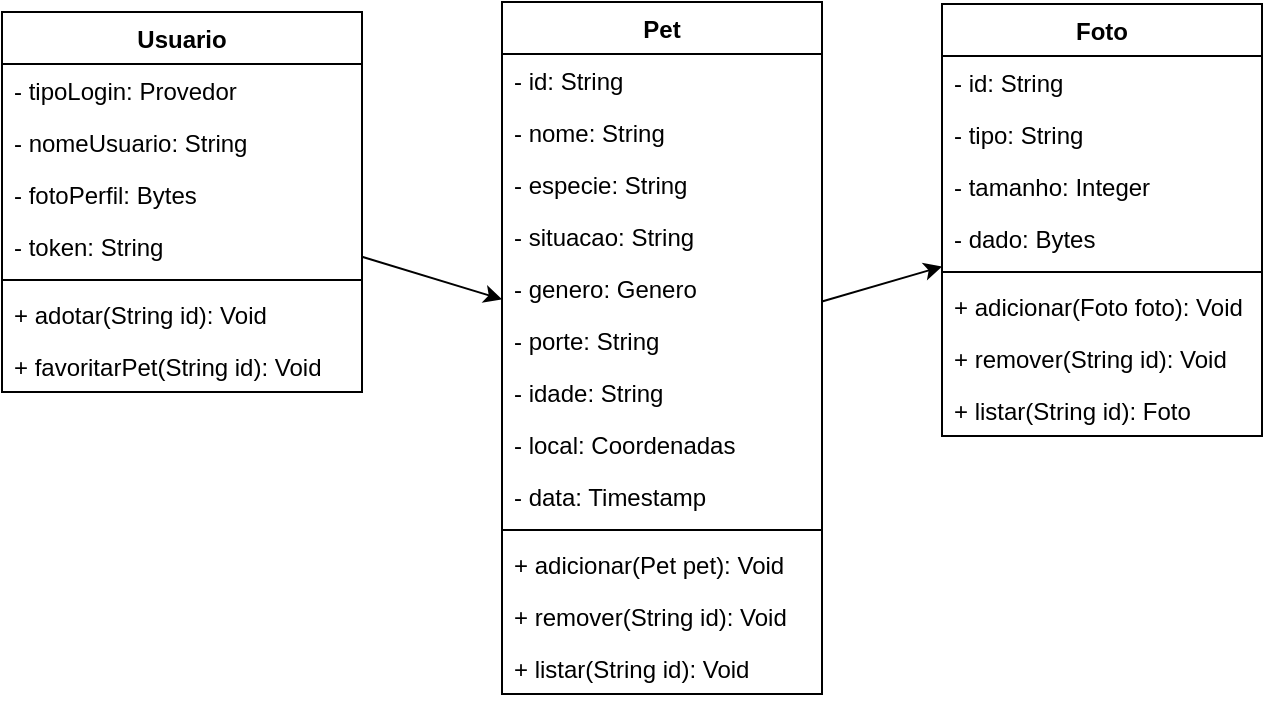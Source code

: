 <mxfile version="10.6.7" type="github"><diagram id="A0KkrBNGB3cnrAGAyUi9" name="PÃÂ¡gina-1"><mxGraphModel dx="918" dy="568" grid="1" gridSize="10" guides="1" tooltips="1" connect="1" arrows="1" fold="1" page="1" pageScale="1" pageWidth="827" pageHeight="1169" math="0" shadow="0"><root><mxCell id="0"/><mxCell id="1" parent="0"/><mxCell id="IjBe40D-RVJvN3T-GJ97-23" value="Pet" style="swimlane;fontStyle=1;align=center;verticalAlign=top;childLayout=stackLayout;horizontal=1;startSize=26;horizontalStack=0;resizeParent=1;resizeParentMax=0;resizeLast=0;collapsible=1;marginBottom=0;" parent="1" vertex="1"><mxGeometry x="280" y="117" width="160" height="346" as="geometry"/></mxCell><mxCell id="IjBe40D-RVJvN3T-GJ97-24" value="- id: String" style="text;strokeColor=none;fillColor=none;align=left;verticalAlign=top;spacingLeft=4;spacingRight=4;overflow=hidden;rotatable=0;points=[[0,0.5],[1,0.5]];portConstraint=eastwest;" parent="IjBe40D-RVJvN3T-GJ97-23" vertex="1"><mxGeometry y="26" width="160" height="26" as="geometry"/></mxCell><mxCell id="IjBe40D-RVJvN3T-GJ97-27" value="- nome: String" style="text;strokeColor=none;fillColor=none;align=left;verticalAlign=top;spacingLeft=4;spacingRight=4;overflow=hidden;rotatable=0;points=[[0,0.5],[1,0.5]];portConstraint=eastwest;" parent="IjBe40D-RVJvN3T-GJ97-23" vertex="1"><mxGeometry y="52" width="160" height="26" as="geometry"/></mxCell><mxCell id="IjBe40D-RVJvN3T-GJ97-28" value="- especie: String" style="text;strokeColor=none;fillColor=none;align=left;verticalAlign=top;spacingLeft=4;spacingRight=4;overflow=hidden;rotatable=0;points=[[0,0.5],[1,0.5]];portConstraint=eastwest;" parent="IjBe40D-RVJvN3T-GJ97-23" vertex="1"><mxGeometry y="78" width="160" height="26" as="geometry"/></mxCell><mxCell id="IjBe40D-RVJvN3T-GJ97-29" value="- situacao: String" style="text;strokeColor=none;fillColor=none;align=left;verticalAlign=top;spacingLeft=4;spacingRight=4;overflow=hidden;rotatable=0;points=[[0,0.5],[1,0.5]];portConstraint=eastwest;" parent="IjBe40D-RVJvN3T-GJ97-23" vertex="1"><mxGeometry y="104" width="160" height="26" as="geometry"/></mxCell><mxCell id="IjBe40D-RVJvN3T-GJ97-30" value="- genero: Genero" style="text;strokeColor=none;fillColor=none;align=left;verticalAlign=top;spacingLeft=4;spacingRight=4;overflow=hidden;rotatable=0;points=[[0,0.5],[1,0.5]];portConstraint=eastwest;" parent="IjBe40D-RVJvN3T-GJ97-23" vertex="1"><mxGeometry y="130" width="160" height="26" as="geometry"/></mxCell><mxCell id="IjBe40D-RVJvN3T-GJ97-31" value="- porte: String" style="text;strokeColor=none;fillColor=none;align=left;verticalAlign=top;spacingLeft=4;spacingRight=4;overflow=hidden;rotatable=0;points=[[0,0.5],[1,0.5]];portConstraint=eastwest;" parent="IjBe40D-RVJvN3T-GJ97-23" vertex="1"><mxGeometry y="156" width="160" height="26" as="geometry"/></mxCell><mxCell id="IjBe40D-RVJvN3T-GJ97-32" value="- idade: String" style="text;strokeColor=none;fillColor=none;align=left;verticalAlign=top;spacingLeft=4;spacingRight=4;overflow=hidden;rotatable=0;points=[[0,0.5],[1,0.5]];portConstraint=eastwest;" parent="IjBe40D-RVJvN3T-GJ97-23" vertex="1"><mxGeometry y="182" width="160" height="26" as="geometry"/></mxCell><mxCell id="IjBe40D-RVJvN3T-GJ97-33" value="- local: Coordenadas" style="text;strokeColor=none;fillColor=none;align=left;verticalAlign=top;spacingLeft=4;spacingRight=4;overflow=hidden;rotatable=0;points=[[0,0.5],[1,0.5]];portConstraint=eastwest;" parent="IjBe40D-RVJvN3T-GJ97-23" vertex="1"><mxGeometry y="208" width="160" height="26" as="geometry"/></mxCell><mxCell id="IjBe40D-RVJvN3T-GJ97-35" value="- data: Timestamp" style="text;strokeColor=none;fillColor=none;align=left;verticalAlign=top;spacingLeft=4;spacingRight=4;overflow=hidden;rotatable=0;points=[[0,0.5],[1,0.5]];portConstraint=eastwest;" parent="IjBe40D-RVJvN3T-GJ97-23" vertex="1"><mxGeometry y="234" width="160" height="26" as="geometry"/></mxCell><mxCell id="IjBe40D-RVJvN3T-GJ97-25" value="" style="line;strokeWidth=1;fillColor=none;align=left;verticalAlign=middle;spacingTop=-1;spacingLeft=3;spacingRight=3;rotatable=0;labelPosition=right;points=[];portConstraint=eastwest;" parent="IjBe40D-RVJvN3T-GJ97-23" vertex="1"><mxGeometry y="260" width="160" height="8" as="geometry"/></mxCell><mxCell id="IjBe40D-RVJvN3T-GJ97-26" value="+ adicionar(Pet pet): Void" style="text;strokeColor=none;fillColor=none;align=left;verticalAlign=top;spacingLeft=4;spacingRight=4;overflow=hidden;rotatable=0;points=[[0,0.5],[1,0.5]];portConstraint=eastwest;" parent="IjBe40D-RVJvN3T-GJ97-23" vertex="1"><mxGeometry y="268" width="160" height="26" as="geometry"/></mxCell><mxCell id="IjBe40D-RVJvN3T-GJ97-45" value="+ remover(String id): Void" style="text;strokeColor=none;fillColor=none;align=left;verticalAlign=top;spacingLeft=4;spacingRight=4;overflow=hidden;rotatable=0;points=[[0,0.5],[1,0.5]];portConstraint=eastwest;" parent="IjBe40D-RVJvN3T-GJ97-23" vertex="1"><mxGeometry y="294" width="160" height="26" as="geometry"/></mxCell><mxCell id="IjBe40D-RVJvN3T-GJ97-47" value="+ listar(String id): Void" style="text;strokeColor=none;fillColor=none;align=left;verticalAlign=top;spacingLeft=4;spacingRight=4;overflow=hidden;rotatable=0;points=[[0,0.5],[1,0.5]];portConstraint=eastwest;" parent="IjBe40D-RVJvN3T-GJ97-23" vertex="1"><mxGeometry y="320" width="160" height="26" as="geometry"/></mxCell><mxCell id="IjBe40D-RVJvN3T-GJ97-36" value="Foto" style="swimlane;fontStyle=1;align=center;verticalAlign=top;childLayout=stackLayout;horizontal=1;startSize=26;horizontalStack=0;resizeParent=1;resizeParentMax=0;resizeLast=0;collapsible=1;marginBottom=0;" parent="1" vertex="1"><mxGeometry x="500" y="118" width="160" height="216" as="geometry"/></mxCell><mxCell id="IjBe40D-RVJvN3T-GJ97-37" value="- id: String" style="text;strokeColor=none;fillColor=none;align=left;verticalAlign=top;spacingLeft=4;spacingRight=4;overflow=hidden;rotatable=0;points=[[0,0.5],[1,0.5]];portConstraint=eastwest;" parent="IjBe40D-RVJvN3T-GJ97-36" vertex="1"><mxGeometry y="26" width="160" height="26" as="geometry"/></mxCell><mxCell id="IjBe40D-RVJvN3T-GJ97-40" value="- tipo: String" style="text;strokeColor=none;fillColor=none;align=left;verticalAlign=top;spacingLeft=4;spacingRight=4;overflow=hidden;rotatable=0;points=[[0,0.5],[1,0.5]];portConstraint=eastwest;" parent="IjBe40D-RVJvN3T-GJ97-36" vertex="1"><mxGeometry y="52" width="160" height="26" as="geometry"/></mxCell><mxCell id="IjBe40D-RVJvN3T-GJ97-44" value="- tamanho: Integer" style="text;strokeColor=none;fillColor=none;align=left;verticalAlign=top;spacingLeft=4;spacingRight=4;overflow=hidden;rotatable=0;points=[[0,0.5],[1,0.5]];portConstraint=eastwest;" parent="IjBe40D-RVJvN3T-GJ97-36" vertex="1"><mxGeometry y="78" width="160" height="26" as="geometry"/></mxCell><mxCell id="IjBe40D-RVJvN3T-GJ97-41" value="- dado: Bytes" style="text;strokeColor=none;fillColor=none;align=left;verticalAlign=top;spacingLeft=4;spacingRight=4;overflow=hidden;rotatable=0;points=[[0,0.5],[1,0.5]];portConstraint=eastwest;" parent="IjBe40D-RVJvN3T-GJ97-36" vertex="1"><mxGeometry y="104" width="160" height="26" as="geometry"/></mxCell><mxCell id="IjBe40D-RVJvN3T-GJ97-38" value="" style="line;strokeWidth=1;fillColor=none;align=left;verticalAlign=middle;spacingTop=-1;spacingLeft=3;spacingRight=3;rotatable=0;labelPosition=right;points=[];portConstraint=eastwest;" parent="IjBe40D-RVJvN3T-GJ97-36" vertex="1"><mxGeometry y="130" width="160" height="8" as="geometry"/></mxCell><mxCell id="IjBe40D-RVJvN3T-GJ97-39" value="+ adicionar(Foto foto): Void" style="text;strokeColor=none;fillColor=none;align=left;verticalAlign=top;spacingLeft=4;spacingRight=4;overflow=hidden;rotatable=0;points=[[0,0.5],[1,0.5]];portConstraint=eastwest;" parent="IjBe40D-RVJvN3T-GJ97-36" vertex="1"><mxGeometry y="138" width="160" height="26" as="geometry"/></mxCell><mxCell id="IjBe40D-RVJvN3T-GJ97-42" value="+ remover(String id): Void" style="text;strokeColor=none;fillColor=none;align=left;verticalAlign=top;spacingLeft=4;spacingRight=4;overflow=hidden;rotatable=0;points=[[0,0.5],[1,0.5]];portConstraint=eastwest;" parent="IjBe40D-RVJvN3T-GJ97-36" vertex="1"><mxGeometry y="164" width="160" height="26" as="geometry"/></mxCell><mxCell id="IjBe40D-RVJvN3T-GJ97-43" value="+ listar(String id): Foto" style="text;strokeColor=none;fillColor=none;align=left;verticalAlign=top;spacingLeft=4;spacingRight=4;overflow=hidden;rotatable=0;points=[[0,0.5],[1,0.5]];portConstraint=eastwest;" parent="IjBe40D-RVJvN3T-GJ97-36" vertex="1"><mxGeometry y="190" width="160" height="26" as="geometry"/></mxCell><mxCell id="mcWe_hCAvnwQQmmKVcBo-2" value="" style="endArrow=classic;html=1;" parent="1" source="mcWe_hCAvnwQQmmKVcBo-9" target="IjBe40D-RVJvN3T-GJ97-23" edge="1"><mxGeometry width="50" height="50" relative="1" as="geometry"><mxPoint x="330" y="286" as="sourcePoint"/><mxPoint x="380" y="236" as="targetPoint"/></mxGeometry></mxCell><mxCell id="mcWe_hCAvnwQQmmKVcBo-3" value="" style="endArrow=classic;html=1;" parent="1" source="IjBe40D-RVJvN3T-GJ97-23" target="IjBe40D-RVJvN3T-GJ97-36" edge="1"><mxGeometry width="50" height="50" relative="1" as="geometry"><mxPoint x="107" y="700" as="sourcePoint"/><mxPoint x="347" y="410" as="targetPoint"/></mxGeometry></mxCell><mxCell id="mcWe_hCAvnwQQmmKVcBo-9" value="Usuario" style="swimlane;fontStyle=1;align=center;verticalAlign=top;childLayout=stackLayout;horizontal=1;startSize=26;horizontalStack=0;resizeParent=1;resizeParentMax=0;resizeLast=0;collapsible=1;marginBottom=0;" parent="1" vertex="1"><mxGeometry x="30" y="122" width="180" height="190" as="geometry"/></mxCell><mxCell id="mcWe_hCAvnwQQmmKVcBo-10" value="- tipoLogin: Provedor&#10;" style="text;strokeColor=none;fillColor=none;align=left;verticalAlign=top;spacingLeft=4;spacingRight=4;overflow=hidden;rotatable=0;points=[[0,0.5],[1,0.5]];portConstraint=eastwest;" parent="mcWe_hCAvnwQQmmKVcBo-9" vertex="1"><mxGeometry y="26" width="180" height="26" as="geometry"/></mxCell><mxCell id="mcWe_hCAvnwQQmmKVcBo-11" value="- nomeUsuario: String&#10;" style="text;strokeColor=none;fillColor=none;align=left;verticalAlign=top;spacingLeft=4;spacingRight=4;overflow=hidden;rotatable=0;points=[[0,0.5],[1,0.5]];portConstraint=eastwest;" parent="mcWe_hCAvnwQQmmKVcBo-9" vertex="1"><mxGeometry y="52" width="180" height="26" as="geometry"/></mxCell><mxCell id="mcWe_hCAvnwQQmmKVcBo-16" value="- fotoPerfil: Bytes&#10;" style="text;strokeColor=none;fillColor=none;align=left;verticalAlign=top;spacingLeft=4;spacingRight=4;overflow=hidden;rotatable=0;points=[[0,0.5],[1,0.5]];portConstraint=eastwest;" parent="mcWe_hCAvnwQQmmKVcBo-9" vertex="1"><mxGeometry y="78" width="180" height="26" as="geometry"/></mxCell><mxCell id="mcWe_hCAvnwQQmmKVcBo-12" value="- token: String&#10;" style="text;strokeColor=none;fillColor=none;align=left;verticalAlign=top;spacingLeft=4;spacingRight=4;overflow=hidden;rotatable=0;points=[[0,0.5],[1,0.5]];portConstraint=eastwest;" parent="mcWe_hCAvnwQQmmKVcBo-9" vertex="1"><mxGeometry y="104" width="180" height="26" as="geometry"/></mxCell><mxCell id="mcWe_hCAvnwQQmmKVcBo-13" value="" style="line;strokeWidth=1;fillColor=none;align=left;verticalAlign=middle;spacingTop=-1;spacingLeft=3;spacingRight=3;rotatable=0;labelPosition=right;points=[];portConstraint=eastwest;" parent="mcWe_hCAvnwQQmmKVcBo-9" vertex="1"><mxGeometry y="130" width="180" height="8" as="geometry"/></mxCell><mxCell id="mcWe_hCAvnwQQmmKVcBo-14" value="+ adotar(String id): Void" style="text;strokeColor=none;fillColor=none;align=left;verticalAlign=top;spacingLeft=4;spacingRight=4;overflow=hidden;rotatable=0;points=[[0,0.5],[1,0.5]];portConstraint=eastwest;" parent="mcWe_hCAvnwQQmmKVcBo-9" vertex="1"><mxGeometry y="138" width="180" height="26" as="geometry"/></mxCell><mxCell id="mcWe_hCAvnwQQmmKVcBo-17" value="+ favoritarPet(String id): Void" style="text;strokeColor=none;fillColor=none;align=left;verticalAlign=top;spacingLeft=4;spacingRight=4;overflow=hidden;rotatable=0;points=[[0,0.5],[1,0.5]];portConstraint=eastwest;" parent="mcWe_hCAvnwQQmmKVcBo-9" vertex="1"><mxGeometry y="164" width="180" height="26" as="geometry"/></mxCell></root></mxGraphModel></diagram></mxfile>